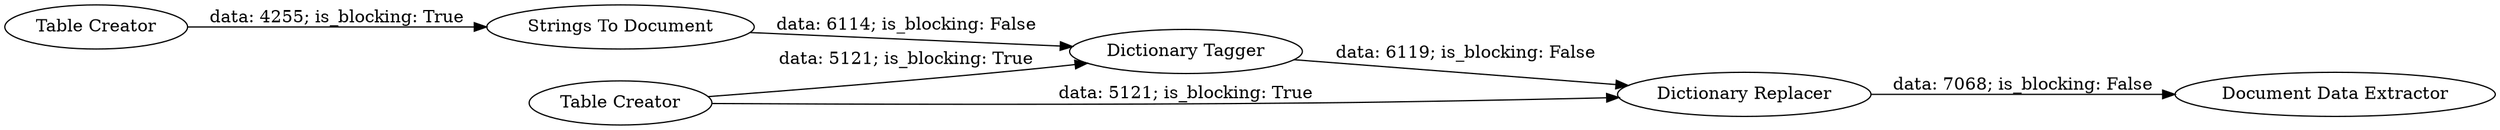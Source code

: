 digraph {
	"8740835441234677870_1" [label="Table Creator"]
	"8740835441234677870_5" [label="Dictionary Tagger"]
	"8740835441234677870_4" [label="Strings To Document"]
	"8740835441234677870_6" [label="Dictionary Replacer"]
	"8740835441234677870_7" [label="Document Data Extractor"]
	"8740835441234677870_3" [label="Table Creator"]
	"8740835441234677870_3" -> "8740835441234677870_6" [label="data: 5121; is_blocking: True"]
	"8740835441234677870_4" -> "8740835441234677870_5" [label="data: 6114; is_blocking: False"]
	"8740835441234677870_3" -> "8740835441234677870_5" [label="data: 5121; is_blocking: True"]
	"8740835441234677870_5" -> "8740835441234677870_6" [label="data: 6119; is_blocking: False"]
	"8740835441234677870_1" -> "8740835441234677870_4" [label="data: 4255; is_blocking: True"]
	"8740835441234677870_6" -> "8740835441234677870_7" [label="data: 7068; is_blocking: False"]
	rankdir=LR
}

